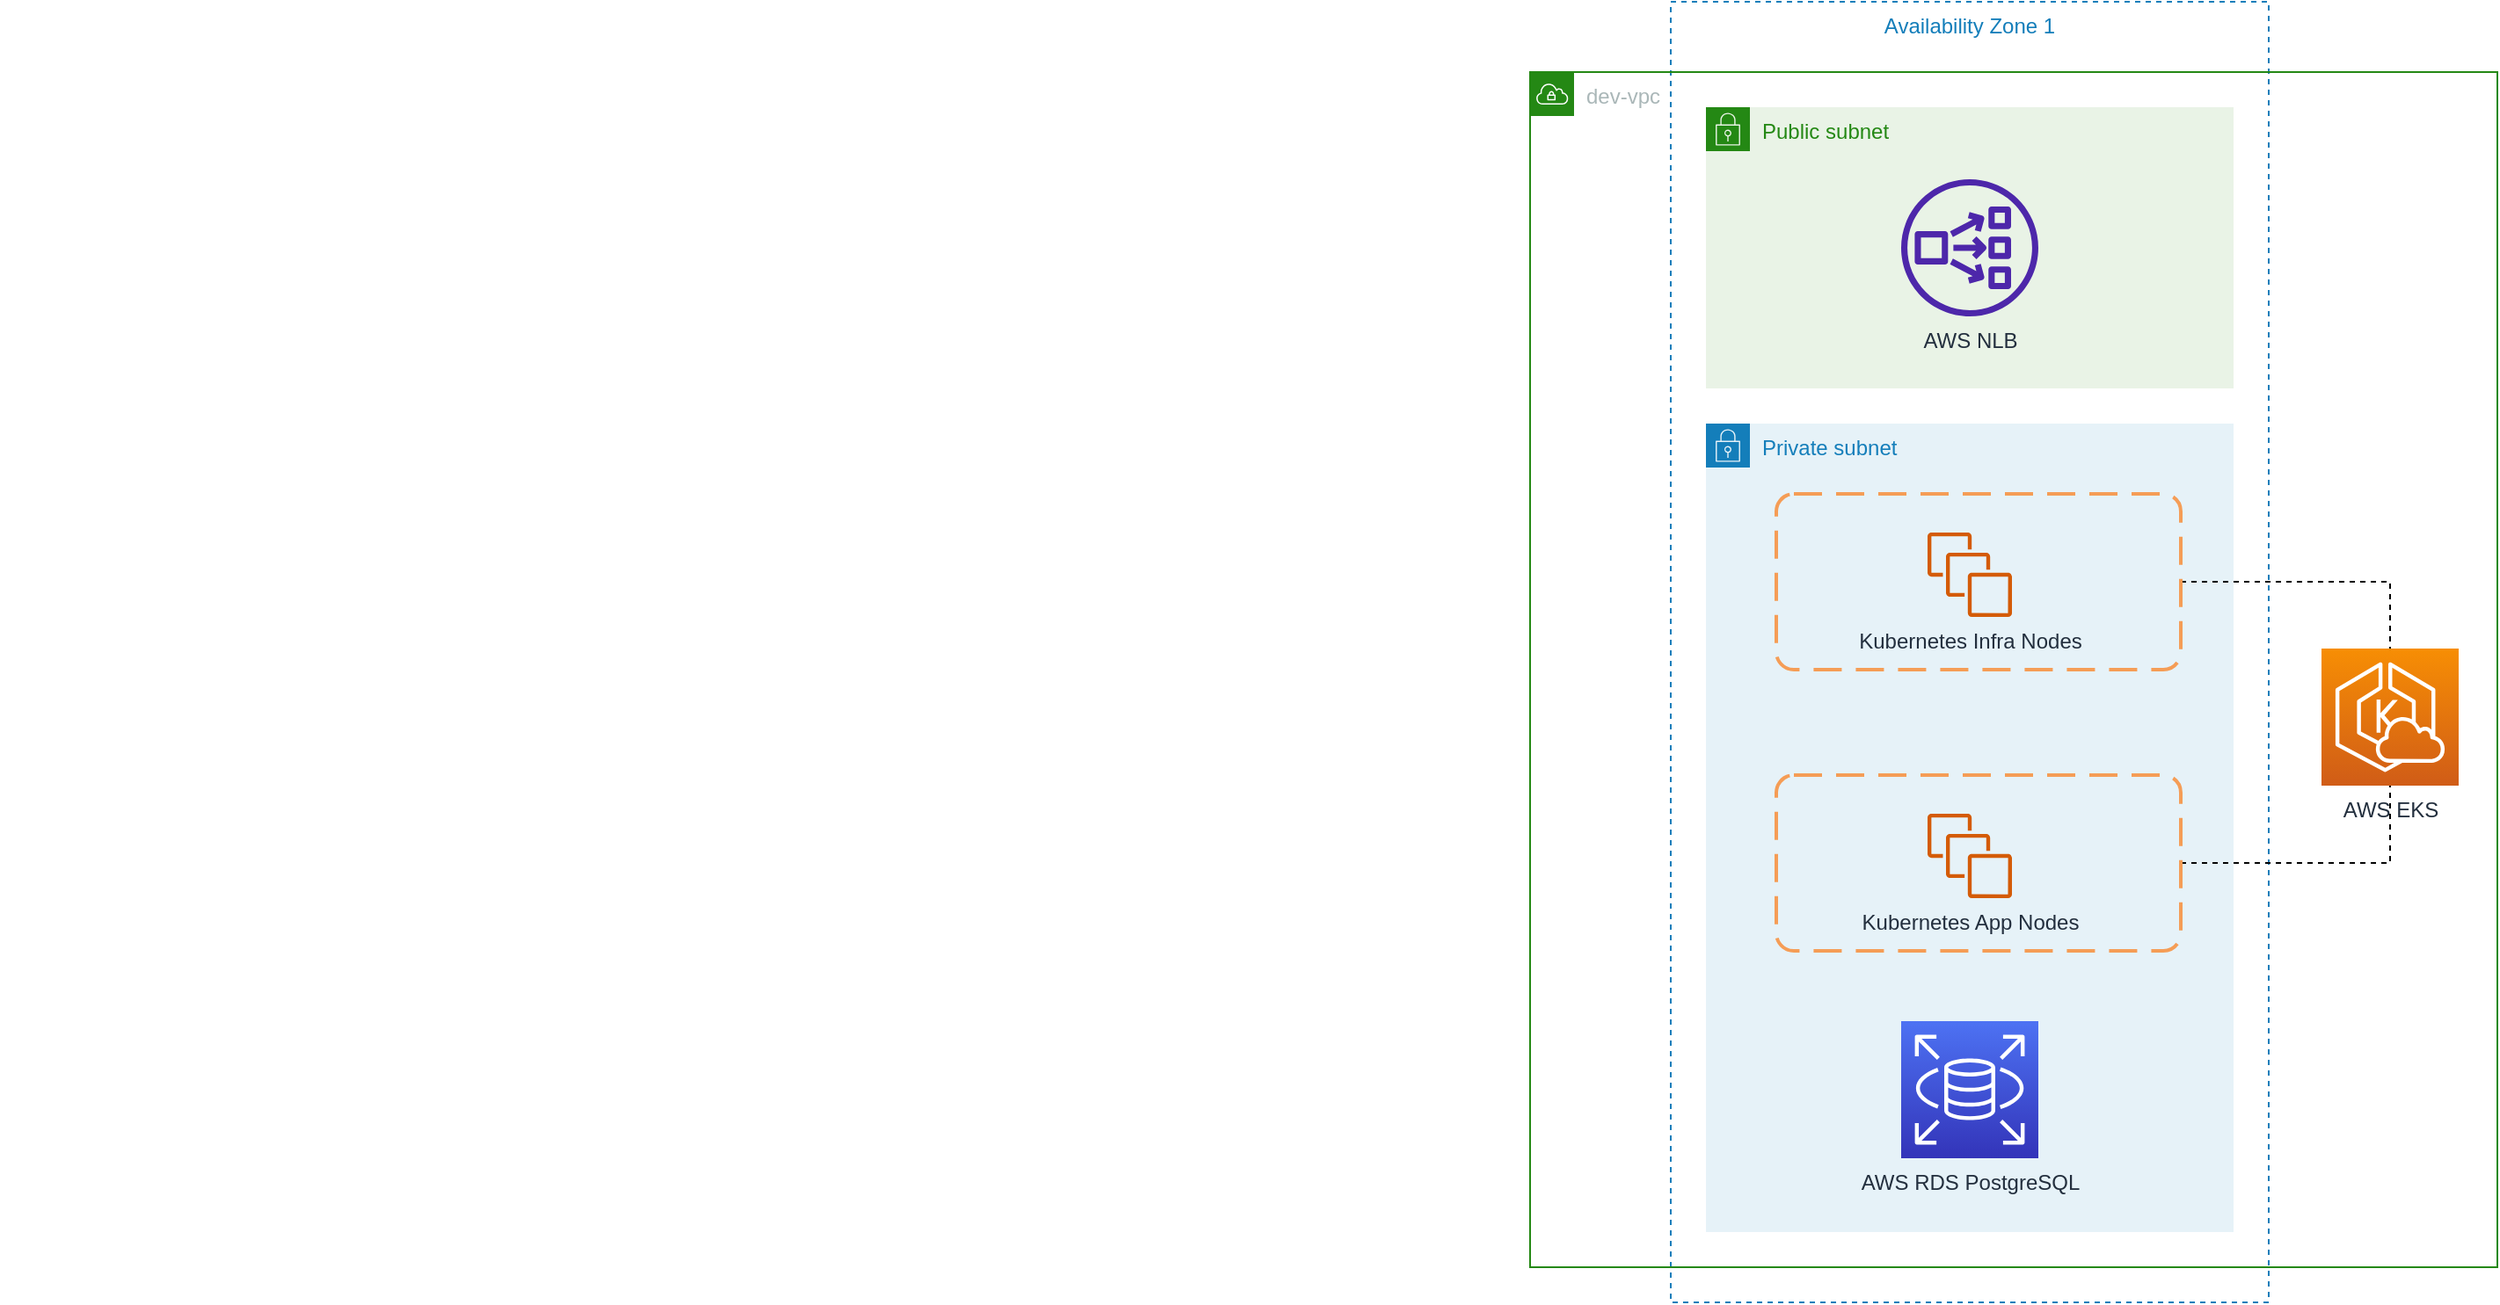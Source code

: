 <mxfile version="22.0.8" type="github" pages="2">
  <diagram name="Dev" id="1OsnL1P3q5gQ_nWTbh-I">
    <mxGraphModel dx="3981" dy="-5011" grid="1" gridSize="10" guides="1" tooltips="1" connect="1" arrows="1" fold="1" page="1" pageScale="1" pageWidth="1169" pageHeight="827" math="0" shadow="0">
      <root>
        <mxCell id="0" />
        <mxCell id="1" parent="0" />
        <mxCell id="4X6lf_80cl69Xy9Axqj3-61" value="" style="group" vertex="1" connectable="0" parent="1">
          <mxGeometry x="-1900" y="6250" width="1420" height="740" as="geometry" />
        </mxCell>
        <mxCell id="4X6lf_80cl69Xy9Axqj3-62" value="Availability Zone 1" style="fillColor=none;strokeColor=#147EBA;dashed=1;verticalAlign=top;fontStyle=0;fontColor=#147EBA;" vertex="1" parent="4X6lf_80cl69Xy9Axqj3-61">
          <mxGeometry x="950" width="340" height="740" as="geometry" />
        </mxCell>
        <mxCell id="4X6lf_80cl69Xy9Axqj3-63" value="dev-vpc" style="points=[[0,0],[0.25,0],[0.5,0],[0.75,0],[1,0],[1,0.25],[1,0.5],[1,0.75],[1,1],[0.75,1],[0.5,1],[0.25,1],[0,1],[0,0.75],[0,0.5],[0,0.25]];outlineConnect=0;gradientColor=none;html=1;whiteSpace=wrap;fontSize=12;fontStyle=0;shape=mxgraph.aws4.group;grIcon=mxgraph.aws4.group_vpc;strokeColor=#248814;fillColor=none;verticalAlign=top;align=left;spacingLeft=30;fontColor=#AAB7B8;dashed=0;" vertex="1" parent="4X6lf_80cl69Xy9Axqj3-61">
          <mxGeometry x="870" y="40" width="550" height="680" as="geometry" />
        </mxCell>
        <mxCell id="4X6lf_80cl69Xy9Axqj3-67" value="AWS EKS" style="sketch=0;points=[[0,0,0],[0.25,0,0],[0.5,0,0],[0.75,0,0],[1,0,0],[0,1,0],[0.25,1,0],[0.5,1,0],[0.75,1,0],[1,1,0],[0,0.25,0],[0,0.5,0],[0,0.75,0],[1,0.25,0],[1,0.5,0],[1,0.75,0]];outlineConnect=0;fontColor=#232F3E;gradientColor=#F78E04;gradientDirection=north;fillColor=#D05C17;strokeColor=#ffffff;dashed=0;verticalLabelPosition=bottom;verticalAlign=top;align=center;html=1;fontSize=12;fontStyle=0;aspect=fixed;shape=mxgraph.aws4.resourceIcon;resIcon=mxgraph.aws4.eks_cloud;" vertex="1" parent="4X6lf_80cl69Xy9Axqj3-61">
          <mxGeometry x="1320" y="368" width="78" height="78" as="geometry" />
        </mxCell>
        <mxCell id="4X6lf_80cl69Xy9Axqj3-78" value="Private subnet" style="points=[[0,0],[0.25,0],[0.5,0],[0.75,0],[1,0],[1,0.25],[1,0.5],[1,0.75],[1,1],[0.75,1],[0.5,1],[0.25,1],[0,1],[0,0.75],[0,0.5],[0,0.25]];outlineConnect=0;gradientColor=none;html=1;whiteSpace=wrap;fontSize=12;fontStyle=0;shape=mxgraph.aws4.group;grIcon=mxgraph.aws4.group_security_group;grStroke=0;strokeColor=#147EBA;fillColor=#E6F2F8;verticalAlign=top;align=left;spacingLeft=30;fontColor=#147EBA;dashed=0;" vertex="1" parent="4X6lf_80cl69Xy9Axqj3-61">
          <mxGeometry x="970" y="240" width="300" height="460" as="geometry" />
        </mxCell>
        <mxCell id="4X6lf_80cl69Xy9Axqj3-77" value="AWS RDS PostgreSQL" style="sketch=0;points=[[0,0,0],[0.25,0,0],[0.5,0,0],[0.75,0,0],[1,0,0],[0,1,0],[0.25,1,0],[0.5,1,0],[0.75,1,0],[1,1,0],[0,0.25,0],[0,0.5,0],[0,0.75,0],[1,0.25,0],[1,0.5,0],[1,0.75,0]];outlineConnect=0;fontColor=#232F3E;gradientColor=#4D72F3;gradientDirection=north;fillColor=#3334B9;strokeColor=#ffffff;dashed=0;verticalLabelPosition=bottom;verticalAlign=top;align=center;html=1;fontSize=12;fontStyle=0;aspect=fixed;shape=mxgraph.aws4.resourceIcon;resIcon=mxgraph.aws4.rds;" vertex="1" parent="4X6lf_80cl69Xy9Axqj3-61">
          <mxGeometry x="1081" y="580" width="78" height="78" as="geometry" />
        </mxCell>
        <mxCell id="4X6lf_80cl69Xy9Axqj3-79" value="Kubernetes App Nodes" style="sketch=0;outlineConnect=0;fontColor=#232F3E;gradientColor=none;fillColor=#D45B07;strokeColor=none;dashed=0;verticalLabelPosition=bottom;verticalAlign=top;align=center;html=1;fontSize=12;fontStyle=0;aspect=fixed;pointerEvents=1;shape=mxgraph.aws4.instances;" vertex="1" parent="4X6lf_80cl69Xy9Axqj3-61">
          <mxGeometry x="1096" y="462" width="48" height="48" as="geometry" />
        </mxCell>
        <mxCell id="4X6lf_80cl69Xy9Axqj3-80" value="Kubernetes Infra Nodes" style="sketch=0;outlineConnect=0;fontColor=#232F3E;gradientColor=none;fillColor=#D45B07;strokeColor=none;dashed=0;verticalLabelPosition=bottom;verticalAlign=top;align=center;html=1;fontSize=12;fontStyle=0;aspect=fixed;pointerEvents=1;shape=mxgraph.aws4.instances;" vertex="1" parent="4X6lf_80cl69Xy9Axqj3-61">
          <mxGeometry x="1096" y="302" width="48" height="48" as="geometry" />
        </mxCell>
        <mxCell id="4X6lf_80cl69Xy9Axqj3-81" style="edgeStyle=orthogonalEdgeStyle;rounded=0;orthogonalLoop=1;jettySize=auto;html=1;entryX=0.5;entryY=1;entryDx=0;entryDy=0;entryPerimeter=0;dashed=1;endArrow=none;endFill=0;" edge="1" parent="4X6lf_80cl69Xy9Axqj3-61" source="4X6lf_80cl69Xy9Axqj3-89" target="4X6lf_80cl69Xy9Axqj3-67">
          <mxGeometry relative="1" as="geometry" />
        </mxCell>
        <mxCell id="4X6lf_80cl69Xy9Axqj3-86" value="Public subnet" style="points=[[0,0],[0.25,0],[0.5,0],[0.75,0],[1,0],[1,0.25],[1,0.5],[1,0.75],[1,1],[0.75,1],[0.5,1],[0.25,1],[0,1],[0,0.75],[0,0.5],[0,0.25]];outlineConnect=0;gradientColor=none;html=1;whiteSpace=wrap;fontSize=12;fontStyle=0;shape=mxgraph.aws4.group;grIcon=mxgraph.aws4.group_security_group;grStroke=0;strokeColor=#248814;fillColor=#E9F3E6;verticalAlign=top;align=left;spacingLeft=30;fontColor=#248814;dashed=0;" vertex="1" parent="4X6lf_80cl69Xy9Axqj3-61">
          <mxGeometry x="970" y="60" width="300" height="160" as="geometry" />
        </mxCell>
        <mxCell id="4X6lf_80cl69Xy9Axqj3-87" value="AWS NLB" style="sketch=0;outlineConnect=0;fontColor=#232F3E;gradientColor=none;fillColor=#4D27AA;strokeColor=none;dashed=0;verticalLabelPosition=bottom;verticalAlign=top;align=center;html=1;fontSize=12;fontStyle=0;aspect=fixed;pointerEvents=1;shape=mxgraph.aws4.network_load_balancer;" vertex="1" parent="4X6lf_80cl69Xy9Axqj3-61">
          <mxGeometry x="1081" y="101" width="78" height="78" as="geometry" />
        </mxCell>
        <mxCell id="4X6lf_80cl69Xy9Axqj3-88" style="edgeStyle=orthogonalEdgeStyle;rounded=0;orthogonalLoop=1;jettySize=auto;html=1;entryX=0.5;entryY=0;entryDx=0;entryDy=0;entryPerimeter=0;dashed=1;endArrow=none;endFill=0;" edge="1" parent="4X6lf_80cl69Xy9Axqj3-61" source="4X6lf_80cl69Xy9Axqj3-90" target="4X6lf_80cl69Xy9Axqj3-67">
          <mxGeometry relative="1" as="geometry" />
        </mxCell>
        <mxCell id="4X6lf_80cl69Xy9Axqj3-89" value="" style="rounded=1;arcSize=10;dashed=1;strokeColor=#F59D56;fillColor=none;gradientColor=none;dashPattern=8 4;strokeWidth=2;" vertex="1" parent="4X6lf_80cl69Xy9Axqj3-61">
          <mxGeometry x="1010" y="440" width="230" height="100" as="geometry" />
        </mxCell>
        <mxCell id="4X6lf_80cl69Xy9Axqj3-90" value="" style="rounded=1;arcSize=10;dashed=1;strokeColor=#F59D56;fillColor=none;gradientColor=none;dashPattern=8 4;strokeWidth=2;" vertex="1" parent="4X6lf_80cl69Xy9Axqj3-61">
          <mxGeometry x="1010" y="280" width="230" height="100" as="geometry" />
        </mxCell>
      </root>
    </mxGraphModel>
  </diagram>
  <diagram name="Prod" id="3Y-H1owEjNVSjy2jUERc">
    <mxGraphModel dx="4131" dy="-4940" grid="1" gridSize="10" guides="1" tooltips="1" connect="1" arrows="1" fold="1" page="1" pageScale="1" pageWidth="1169" pageHeight="827" math="0" shadow="0">
      <root>
        <mxCell id="ypzo87VW0x2QirzGRwND-0" />
        <mxCell id="ypzo87VW0x2QirzGRwND-1" parent="ypzo87VW0x2QirzGRwND-0" />
        <mxCell id="ypzo87VW0x2QirzGRwND-2" value="" style="group" vertex="1" connectable="0" parent="ypzo87VW0x2QirzGRwND-1">
          <mxGeometry x="-1900" y="6250" width="1420" height="740" as="geometry" />
        </mxCell>
        <mxCell id="_y77o_yyIrxw8RkE4tqS-81" style="edgeStyle=none;rounded=0;orthogonalLoop=1;jettySize=auto;html=1;exitX=0.5;exitY=0;exitDx=0;exitDy=0;" edge="1" parent="ypzo87VW0x2QirzGRwND-2" source="ypzo87VW0x2QirzGRwND-3">
          <mxGeometry relative="1" as="geometry">
            <mxPoint x="710" y="-70" as="targetPoint" />
          </mxGeometry>
        </mxCell>
        <mxCell id="ypzo87VW0x2QirzGRwND-3" value="Availability Zone 3" style="fillColor=none;strokeColor=#147EBA;dashed=1;verticalAlign=top;fontStyle=0;fontColor=#147EBA;" vertex="1" parent="ypzo87VW0x2QirzGRwND-2">
          <mxGeometry x="950" width="340" height="740" as="geometry" />
        </mxCell>
        <mxCell id="ypzo87VW0x2QirzGRwND-4" value="prod-vpc" style="points=[[0,0],[0.25,0],[0.5,0],[0.75,0],[1,0],[1,0.25],[1,0.5],[1,0.75],[1,1],[0.75,1],[0.5,1],[0.25,1],[0,1],[0,0.75],[0,0.5],[0,0.25]];outlineConnect=0;gradientColor=none;html=1;whiteSpace=wrap;fontSize=12;fontStyle=0;shape=mxgraph.aws4.group;grIcon=mxgraph.aws4.group_vpc;strokeColor=#248814;fillColor=none;verticalAlign=top;align=left;spacingLeft=30;fontColor=#AAB7B8;dashed=0;" vertex="1" parent="ypzo87VW0x2QirzGRwND-2">
          <mxGeometry y="40" width="1420" height="680" as="geometry" />
        </mxCell>
        <mxCell id="_y77o_yyIrxw8RkE4tqS-83" style="edgeStyle=none;rounded=0;orthogonalLoop=1;jettySize=auto;html=1;exitX=0.25;exitY=0;exitDx=0;exitDy=0;" edge="1" parent="ypzo87VW0x2QirzGRwND-2" source="ypzo87VW0x2QirzGRwND-5">
          <mxGeometry relative="1" as="geometry">
            <mxPoint x="610" y="-80" as="targetPoint" />
          </mxGeometry>
        </mxCell>
        <mxCell id="ypzo87VW0x2QirzGRwND-5" value="Availability Zone 1" style="fillColor=none;strokeColor=#147EBA;dashed=1;verticalAlign=top;fontStyle=0;fontColor=#147EBA;" vertex="1" parent="ypzo87VW0x2QirzGRwND-2">
          <mxGeometry x="110" width="340" height="740" as="geometry" />
        </mxCell>
        <mxCell id="ypzo87VW0x2QirzGRwND-6" value="Public subnet" style="points=[[0,0],[0.25,0],[0.5,0],[0.75,0],[1,0],[1,0.25],[1,0.5],[1,0.75],[1,1],[0.75,1],[0.5,1],[0.25,1],[0,1],[0,0.75],[0,0.5],[0,0.25]];outlineConnect=0;gradientColor=none;html=1;whiteSpace=wrap;fontSize=12;fontStyle=0;shape=mxgraph.aws4.group;grIcon=mxgraph.aws4.group_security_group;grStroke=0;strokeColor=#248814;fillColor=#E9F3E6;verticalAlign=top;align=left;spacingLeft=30;fontColor=#248814;dashed=0;" vertex="1" parent="ypzo87VW0x2QirzGRwND-2">
          <mxGeometry x="130" y="60" width="300" height="160" as="geometry" />
        </mxCell>
        <mxCell id="ypzo87VW0x2QirzGRwND-7" value="ASG&lt;br&gt;Managed Node Group" style="sketch=0;points=[[0,0,0],[0.25,0,0],[0.5,0,0],[0.75,0,0],[1,0,0],[0,1,0],[0.25,1,0],[0.5,1,0],[0.75,1,0],[1,1,0],[0,0.25,0],[0,0.5,0],[0,0.75,0],[1,0.25,0],[1,0.5,0],[1,0.75,0]];outlineConnect=0;fontColor=#232F3E;gradientColor=#F78E04;gradientDirection=north;fillColor=#D05C17;strokeColor=#ffffff;dashed=0;verticalLabelPosition=bottom;verticalAlign=top;align=center;html=1;fontSize=12;fontStyle=0;aspect=fixed;shape=mxgraph.aws4.resourceIcon;resIcon=mxgraph.aws4.auto_scaling2;" vertex="1" parent="ypzo87VW0x2QirzGRwND-2">
          <mxGeometry x="498" y="451" width="50" height="50" as="geometry" />
        </mxCell>
        <mxCell id="ypzo87VW0x2QirzGRwND-8" value="AWS EKS" style="sketch=0;points=[[0,0,0],[0.25,0,0],[0.5,0,0],[0.75,0,0],[1,0,0],[0,1,0],[0.25,1,0],[0.5,1,0],[0.75,1,0],[1,1,0],[0,0.25,0],[0,0.5,0],[0,0.75,0],[1,0.25,0],[1,0.5,0],[1,0.75,0]];outlineConnect=0;fontColor=#232F3E;gradientColor=#F78E04;gradientDirection=north;fillColor=#D05C17;strokeColor=#ffffff;dashed=0;verticalLabelPosition=bottom;verticalAlign=top;align=center;html=1;fontSize=12;fontStyle=0;aspect=fixed;shape=mxgraph.aws4.resourceIcon;resIcon=mxgraph.aws4.eks_cloud;" vertex="1" parent="ypzo87VW0x2QirzGRwND-2">
          <mxGeometry x="1320" y="368" width="78" height="78" as="geometry" />
        </mxCell>
        <mxCell id="ypzo87VW0x2QirzGRwND-9" value="ASG&lt;br&gt;Managed Node Group" style="sketch=0;points=[[0,0,0],[0.25,0,0],[0.5,0,0],[0.75,0,0],[1,0,0],[0,1,0],[0.25,1,0],[0.5,1,0],[0.75,1,0],[1,1,0],[0,0.25,0],[0,0.5,0],[0,0.75,0],[1,0.25,0],[1,0.5,0],[1,0.75,0]];outlineConnect=0;fontColor=#232F3E;gradientColor=#F78E04;gradientDirection=north;fillColor=#D05C17;strokeColor=#ffffff;dashed=0;verticalLabelPosition=bottom;verticalAlign=top;align=center;html=1;fontSize=12;fontStyle=0;aspect=fixed;shape=mxgraph.aws4.resourceIcon;resIcon=mxgraph.aws4.auto_scaling2;" vertex="1" parent="ypzo87VW0x2QirzGRwND-2">
          <mxGeometry x="498" y="292" width="50" height="50" as="geometry" />
        </mxCell>
        <mxCell id="ypzo87VW0x2QirzGRwND-10" value="Private subnet" style="points=[[0,0],[0.25,0],[0.5,0],[0.75,0],[1,0],[1,0.25],[1,0.5],[1,0.75],[1,1],[0.75,1],[0.5,1],[0.25,1],[0,1],[0,0.75],[0,0.5],[0,0.25]];outlineConnect=0;gradientColor=none;html=1;whiteSpace=wrap;fontSize=12;fontStyle=0;shape=mxgraph.aws4.group;grIcon=mxgraph.aws4.group_security_group;grStroke=0;strokeColor=#147EBA;fillColor=#E6F2F8;verticalAlign=top;align=left;spacingLeft=30;fontColor=#147EBA;dashed=0;" vertex="1" parent="ypzo87VW0x2QirzGRwND-2">
          <mxGeometry x="130" y="240" width="300" height="460" as="geometry" />
        </mxCell>
        <mxCell id="ypzo87VW0x2QirzGRwND-11" value="Kubernetes App Nodes" style="sketch=0;outlineConnect=0;fontColor=#232F3E;gradientColor=none;fillColor=#D45B07;strokeColor=none;dashed=0;verticalLabelPosition=bottom;verticalAlign=top;align=center;html=1;fontSize=12;fontStyle=0;aspect=fixed;pointerEvents=1;shape=mxgraph.aws4.instances;" vertex="1" parent="ypzo87VW0x2QirzGRwND-2">
          <mxGeometry x="256" y="452" width="48" height="48" as="geometry" />
        </mxCell>
        <mxCell id="ypzo87VW0x2QirzGRwND-12" value="AWS RDS PostgreSQL" style="sketch=0;points=[[0,0,0],[0.25,0,0],[0.5,0,0],[0.75,0,0],[1,0,0],[0,1,0],[0.25,1,0],[0.5,1,0],[0.75,1,0],[1,1,0],[0,0.25,0],[0,0.5,0],[0,0.75,0],[1,0.25,0],[1,0.5,0],[1,0.75,0]];outlineConnect=0;fontColor=#232F3E;gradientColor=#4D72F3;gradientDirection=north;fillColor=#3334B9;strokeColor=#ffffff;dashed=0;verticalLabelPosition=bottom;verticalAlign=top;align=center;html=1;fontSize=12;fontStyle=0;aspect=fixed;shape=mxgraph.aws4.resourceIcon;resIcon=mxgraph.aws4.rds;" vertex="1" parent="ypzo87VW0x2QirzGRwND-2">
          <mxGeometry x="163" y="580" width="78" height="78" as="geometry" />
        </mxCell>
        <mxCell id="ypzo87VW0x2QirzGRwND-13" value="Kubernetes Infra Nodes" style="sketch=0;outlineConnect=0;fontColor=#232F3E;gradientColor=none;fillColor=#D45B07;strokeColor=none;dashed=0;verticalLabelPosition=bottom;verticalAlign=top;align=center;html=1;fontSize=12;fontStyle=0;aspect=fixed;pointerEvents=1;shape=mxgraph.aws4.instances;" vertex="1" parent="ypzo87VW0x2QirzGRwND-2">
          <mxGeometry x="256" y="292" width="48" height="48" as="geometry" />
        </mxCell>
        <mxCell id="_y77o_yyIrxw8RkE4tqS-80" style="edgeStyle=none;rounded=0;orthogonalLoop=1;jettySize=auto;html=1;" edge="1" parent="ypzo87VW0x2QirzGRwND-2" source="ypzo87VW0x2QirzGRwND-14">
          <mxGeometry relative="1" as="geometry">
            <mxPoint x="660" y="-50" as="targetPoint" />
          </mxGeometry>
        </mxCell>
        <mxCell id="ypzo87VW0x2QirzGRwND-14" value="Availability Zone 2" style="fillColor=none;strokeColor=#147EBA;dashed=1;verticalAlign=top;fontStyle=0;fontColor=#147EBA;" vertex="1" parent="ypzo87VW0x2QirzGRwND-2">
          <mxGeometry x="590" width="340" height="740" as="geometry" />
        </mxCell>
        <mxCell id="ypzo87VW0x2QirzGRwND-15" value="Private subnet" style="points=[[0,0],[0.25,0],[0.5,0],[0.75,0],[1,0],[1,0.25],[1,0.5],[1,0.75],[1,1],[0.75,1],[0.5,1],[0.25,1],[0,1],[0,0.75],[0,0.5],[0,0.25]];outlineConnect=0;gradientColor=none;html=1;whiteSpace=wrap;fontSize=12;fontStyle=0;shape=mxgraph.aws4.group;grIcon=mxgraph.aws4.group_security_group;grStroke=0;strokeColor=#147EBA;fillColor=#E6F2F8;verticalAlign=top;align=left;spacingLeft=30;fontColor=#147EBA;dashed=0;" vertex="1" parent="ypzo87VW0x2QirzGRwND-2">
          <mxGeometry x="610" y="240" width="300" height="460" as="geometry" />
        </mxCell>
        <mxCell id="ypzo87VW0x2QirzGRwND-16" value="Kubernetes App Nodes" style="sketch=0;outlineConnect=0;fontColor=#232F3E;gradientColor=none;fillColor=#D45B07;strokeColor=none;dashed=0;verticalLabelPosition=bottom;verticalAlign=top;align=center;html=1;fontSize=12;fontStyle=0;aspect=fixed;pointerEvents=1;shape=mxgraph.aws4.instances;" vertex="1" parent="ypzo87VW0x2QirzGRwND-2">
          <mxGeometry x="745" y="462" width="48" height="48" as="geometry" />
        </mxCell>
        <mxCell id="ypzo87VW0x2QirzGRwND-17" value="Kubernetes Infra Nodes" style="sketch=0;outlineConnect=0;fontColor=#232F3E;gradientColor=none;fillColor=#D45B07;strokeColor=none;dashed=0;verticalLabelPosition=bottom;verticalAlign=top;align=center;html=1;fontSize=12;fontStyle=0;aspect=fixed;pointerEvents=1;shape=mxgraph.aws4.instances;" vertex="1" parent="ypzo87VW0x2QirzGRwND-2">
          <mxGeometry x="745" y="302" width="48" height="48" as="geometry" />
        </mxCell>
        <mxCell id="ypzo87VW0x2QirzGRwND-18" value="AWS RDS PostgreSQL" style="sketch=0;points=[[0,0,0],[0.25,0,0],[0.5,0,0],[0.75,0,0],[1,0,0],[0,1,0],[0.25,1,0],[0.5,1,0],[0.75,1,0],[1,1,0],[0,0.25,0],[0,0.5,0],[0,0.75,0],[1,0.25,0],[1,0.5,0],[1,0.75,0]];outlineConnect=0;fontColor=#232F3E;gradientColor=#4D72F3;gradientDirection=north;fillColor=#3334B9;strokeColor=#ffffff;dashed=0;verticalLabelPosition=bottom;verticalAlign=top;align=center;html=1;fontSize=12;fontStyle=0;aspect=fixed;shape=mxgraph.aws4.resourceIcon;resIcon=mxgraph.aws4.rds;" vertex="1" parent="ypzo87VW0x2QirzGRwND-2">
          <mxGeometry x="643" y="580" width="78" height="78" as="geometry" />
        </mxCell>
        <mxCell id="ypzo87VW0x2QirzGRwND-19" value="Private subnet" style="points=[[0,0],[0.25,0],[0.5,0],[0.75,0],[1,0],[1,0.25],[1,0.5],[1,0.75],[1,1],[0.75,1],[0.5,1],[0.25,1],[0,1],[0,0.75],[0,0.5],[0,0.25]];outlineConnect=0;gradientColor=none;html=1;whiteSpace=wrap;fontSize=12;fontStyle=0;shape=mxgraph.aws4.group;grIcon=mxgraph.aws4.group_security_group;grStroke=0;strokeColor=#147EBA;fillColor=#E6F2F8;verticalAlign=top;align=left;spacingLeft=30;fontColor=#147EBA;dashed=0;" vertex="1" parent="ypzo87VW0x2QirzGRwND-2">
          <mxGeometry x="970" y="240" width="300" height="460" as="geometry" />
        </mxCell>
        <mxCell id="ypzo87VW0x2QirzGRwND-20" value="Kubernetes App Nodes" style="sketch=0;outlineConnect=0;fontColor=#232F3E;gradientColor=none;fillColor=#D45B07;strokeColor=none;dashed=0;verticalLabelPosition=bottom;verticalAlign=top;align=center;html=1;fontSize=12;fontStyle=0;aspect=fixed;pointerEvents=1;shape=mxgraph.aws4.instances;" vertex="1" parent="ypzo87VW0x2QirzGRwND-2">
          <mxGeometry x="1096" y="462" width="48" height="48" as="geometry" />
        </mxCell>
        <mxCell id="ypzo87VW0x2QirzGRwND-21" value="Kubernetes Infra Nodes" style="sketch=0;outlineConnect=0;fontColor=#232F3E;gradientColor=none;fillColor=#D45B07;strokeColor=none;dashed=0;verticalLabelPosition=bottom;verticalAlign=top;align=center;html=1;fontSize=12;fontStyle=0;aspect=fixed;pointerEvents=1;shape=mxgraph.aws4.instances;" vertex="1" parent="ypzo87VW0x2QirzGRwND-2">
          <mxGeometry x="1096" y="302" width="48" height="48" as="geometry" />
        </mxCell>
        <mxCell id="ypzo87VW0x2QirzGRwND-22" style="edgeStyle=orthogonalEdgeStyle;rounded=0;orthogonalLoop=1;jettySize=auto;html=1;entryX=0.5;entryY=1;entryDx=0;entryDy=0;entryPerimeter=0;dashed=1;endArrow=none;endFill=0;" edge="1" parent="ypzo87VW0x2QirzGRwND-2" source="ypzo87VW0x2QirzGRwND-30" target="ypzo87VW0x2QirzGRwND-8">
          <mxGeometry relative="1" as="geometry" />
        </mxCell>
        <mxCell id="ypzo87VW0x2QirzGRwND-25" value="Public subnet" style="points=[[0,0],[0.25,0],[0.5,0],[0.75,0],[1,0],[1,0.25],[1,0.5],[1,0.75],[1,1],[0.75,1],[0.5,1],[0.25,1],[0,1],[0,0.75],[0,0.5],[0,0.25]];outlineConnect=0;gradientColor=none;html=1;whiteSpace=wrap;fontSize=12;fontStyle=0;shape=mxgraph.aws4.group;grIcon=mxgraph.aws4.group_security_group;grStroke=0;strokeColor=#248814;fillColor=#E9F3E6;verticalAlign=top;align=left;spacingLeft=30;fontColor=#248814;dashed=0;" vertex="1" parent="ypzo87VW0x2QirzGRwND-2">
          <mxGeometry x="610" y="60" width="300" height="160" as="geometry" />
        </mxCell>
        <mxCell id="ypzo87VW0x2QirzGRwND-27" value="Public subnet" style="points=[[0,0],[0.25,0],[0.5,0],[0.75,0],[1,0],[1,0.25],[1,0.5],[1,0.75],[1,1],[0.75,1],[0.5,1],[0.25,1],[0,1],[0,0.75],[0,0.5],[0,0.25]];outlineConnect=0;gradientColor=none;html=1;whiteSpace=wrap;fontSize=12;fontStyle=0;shape=mxgraph.aws4.group;grIcon=mxgraph.aws4.group_security_group;grStroke=0;strokeColor=#248814;fillColor=#E9F3E6;verticalAlign=top;align=left;spacingLeft=30;fontColor=#248814;dashed=0;" vertex="1" parent="ypzo87VW0x2QirzGRwND-2">
          <mxGeometry x="970" y="60" width="300" height="160" as="geometry" />
        </mxCell>
        <mxCell id="ypzo87VW0x2QirzGRwND-29" style="edgeStyle=orthogonalEdgeStyle;rounded=0;orthogonalLoop=1;jettySize=auto;html=1;entryX=0.5;entryY=0;entryDx=0;entryDy=0;entryPerimeter=0;dashed=1;endArrow=none;endFill=0;" edge="1" parent="ypzo87VW0x2QirzGRwND-2" source="ypzo87VW0x2QirzGRwND-31" target="ypzo87VW0x2QirzGRwND-8">
          <mxGeometry relative="1" as="geometry" />
        </mxCell>
        <mxCell id="ypzo87VW0x2QirzGRwND-30" value="" style="rounded=1;arcSize=10;dashed=1;strokeColor=#F59D56;fillColor=none;gradientColor=none;dashPattern=8 4;strokeWidth=2;" vertex="1" parent="ypzo87VW0x2QirzGRwND-2">
          <mxGeometry x="162" y="440" width="1078" height="100" as="geometry" />
        </mxCell>
        <mxCell id="ypzo87VW0x2QirzGRwND-31" value="" style="rounded=1;arcSize=10;dashed=1;strokeColor=#F59D56;fillColor=none;gradientColor=none;dashPattern=8 4;strokeWidth=2;" vertex="1" parent="ypzo87VW0x2QirzGRwND-2">
          <mxGeometry x="162" y="280" width="1078" height="100" as="geometry" />
        </mxCell>
        <mxCell id="GAW6Yzg7rcs8MsH4kIfk-4" value="AWS MSK" style="sketch=0;points=[[0,0,0],[0.25,0,0],[0.5,0,0],[0.75,0,0],[1,0,0],[0,1,0],[0.25,1,0],[0.5,1,0],[0.75,1,0],[1,1,0],[0,0.25,0],[0,0.5,0],[0,0.75,0],[1,0.25,0],[1,0.5,0],[1,0.75,0]];outlineConnect=0;fontColor=#232F3E;fillColor=#8C4FFF;strokeColor=#ffffff;dashed=0;verticalLabelPosition=bottom;verticalAlign=top;align=center;html=1;fontSize=12;fontStyle=0;aspect=fixed;shape=mxgraph.aws4.resourceIcon;resIcon=mxgraph.aws4.managed_streaming_for_kafka;" vertex="1" parent="ypzo87VW0x2QirzGRwND-2">
          <mxGeometry x="319" y="580" width="78" height="78" as="geometry" />
        </mxCell>
        <mxCell id="GAW6Yzg7rcs8MsH4kIfk-5" value="AWS MSK" style="sketch=0;points=[[0,0,0],[0.25,0,0],[0.5,0,0],[0.75,0,0],[1,0,0],[0,1,0],[0.25,1,0],[0.5,1,0],[0.75,1,0],[1,1,0],[0,0.25,0],[0,0.5,0],[0,0.75,0],[1,0.25,0],[1,0.5,0],[1,0.75,0]];outlineConnect=0;fontColor=#232F3E;fillColor=#8C4FFF;strokeColor=#ffffff;dashed=0;verticalLabelPosition=bottom;verticalAlign=top;align=center;html=1;fontSize=12;fontStyle=0;aspect=fixed;shape=mxgraph.aws4.resourceIcon;resIcon=mxgraph.aws4.managed_streaming_for_kafka;" vertex="1" parent="ypzo87VW0x2QirzGRwND-2">
          <mxGeometry x="799" y="580" width="78" height="78" as="geometry" />
        </mxCell>
        <mxCell id="_y77o_yyIrxw8RkE4tqS-0" value="Amazon EC2" style="sketch=0;points=[[0,0,0],[0.25,0,0],[0.5,0,0],[0.75,0,0],[1,0,0],[0,1,0],[0.25,1,0],[0.5,1,0],[0.75,1,0],[1,1,0],[0,0.25,0],[0,0.5,0],[0,0.75,0],[1,0.25,0],[1,0.5,0],[1,0.75,0]];outlineConnect=0;fontColor=#232F3E;fillColor=#ED7100;strokeColor=#ffffff;dashed=0;verticalLabelPosition=bottom;verticalAlign=top;align=center;html=1;fontSize=12;fontStyle=0;aspect=fixed;shape=mxgraph.aws4.resourceIcon;resIcon=mxgraph.aws4.ec2;" vertex="1" parent="ypzo87VW0x2QirzGRwND-2">
          <mxGeometry x="319" y="101" width="78" height="78" as="geometry" />
        </mxCell>
        <mxCell id="_y77o_yyIrxw8RkE4tqS-1" value="Amazon EC2" style="sketch=0;points=[[0,0,0],[0.25,0,0],[0.5,0,0],[0.75,0,0],[1,0,0],[0,1,0],[0.25,1,0],[0.5,1,0],[0.75,1,0],[1,1,0],[0,0.25,0],[0,0.5,0],[0,0.75,0],[1,0.25,0],[1,0.5,0],[1,0.75,0]];outlineConnect=0;fontColor=#232F3E;fillColor=#ED7100;strokeColor=#ffffff;dashed=0;verticalLabelPosition=bottom;verticalAlign=top;align=center;html=1;fontSize=12;fontStyle=0;aspect=fixed;shape=mxgraph.aws4.resourceIcon;resIcon=mxgraph.aws4.ec2;" vertex="1" parent="ypzo87VW0x2QirzGRwND-2">
          <mxGeometry x="799" y="101" width="78" height="78" as="geometry" />
        </mxCell>
        <mxCell id="_y77o_yyIrxw8RkE4tqS-2" value="Amazon EC2" style="sketch=0;points=[[0,0,0],[0.25,0,0],[0.5,0,0],[0.75,0,0],[1,0,0],[0,1,0],[0.25,1,0],[0.5,1,0],[0.75,1,0],[1,1,0],[0,0.25,0],[0,0.5,0],[0,0.75,0],[1,0.25,0],[1,0.5,0],[1,0.75,0]];outlineConnect=0;fontColor=#232F3E;fillColor=#ED7100;strokeColor=#ffffff;dashed=0;verticalLabelPosition=bottom;verticalAlign=top;align=center;html=1;fontSize=12;fontStyle=0;aspect=fixed;shape=mxgraph.aws4.resourceIcon;resIcon=mxgraph.aws4.ec2;" vertex="1" parent="ypzo87VW0x2QirzGRwND-2">
          <mxGeometry x="1162" y="101" width="78" height="78" as="geometry" />
        </mxCell>
        <mxCell id="XOr2BYAPwj3TwrIL78SF-0" value="AWS NLB" style="sketch=0;outlineConnect=0;fontColor=#232F3E;gradientColor=none;fillColor=#4D27AA;strokeColor=none;dashed=0;verticalLabelPosition=bottom;verticalAlign=top;align=center;html=1;fontSize=12;fontStyle=0;aspect=fixed;pointerEvents=1;shape=mxgraph.aws4.network_load_balancer;" vertex="1" parent="ypzo87VW0x2QirzGRwND-2">
          <mxGeometry x="1010" y="101" width="78" height="78" as="geometry" />
        </mxCell>
        <mxCell id="XOr2BYAPwj3TwrIL78SF-1" value="AWS NLB" style="sketch=0;outlineConnect=0;fontColor=#232F3E;gradientColor=none;fillColor=#4D27AA;strokeColor=none;dashed=0;verticalLabelPosition=bottom;verticalAlign=top;align=center;html=1;fontSize=12;fontStyle=0;aspect=fixed;pointerEvents=1;shape=mxgraph.aws4.network_load_balancer;" vertex="1" parent="ypzo87VW0x2QirzGRwND-2">
          <mxGeometry x="643" y="101" width="78" height="78" as="geometry" />
        </mxCell>
        <mxCell id="XOr2BYAPwj3TwrIL78SF-3" value="AWS NLB" style="sketch=0;outlineConnect=0;fontColor=#232F3E;gradientColor=none;fillColor=#4D27AA;strokeColor=none;dashed=0;verticalLabelPosition=bottom;verticalAlign=top;align=center;html=1;fontSize=12;fontStyle=0;aspect=fixed;pointerEvents=1;shape=mxgraph.aws4.network_load_balancer;" vertex="1" parent="ypzo87VW0x2QirzGRwND-2">
          <mxGeometry x="163" y="101" width="78" height="78" as="geometry" />
        </mxCell>
        <mxCell id="_y77o_yyIrxw8RkE4tqS-77" value="Amazon S3" style="sketch=0;points=[[0,0,0],[0.25,0,0],[0.5,0,0],[0.75,0,0],[1,0,0],[0,1,0],[0.25,1,0],[0.5,1,0],[0.75,1,0],[1,1,0],[0,0.25,0],[0,0.5,0],[0,0.75,0],[1,0.25,0],[1,0.5,0],[1,0.75,0]];outlineConnect=0;fontColor=#232F3E;fillColor=#7AA116;strokeColor=#ffffff;dashed=0;verticalLabelPosition=bottom;verticalAlign=top;align=center;html=1;fontSize=12;fontStyle=0;aspect=fixed;shape=mxgraph.aws4.resourceIcon;resIcon=mxgraph.aws4.s3;" vertex="1" parent="ypzo87VW0x2QirzGRwND-1">
          <mxGeometry x="-1280" y="6080" width="78" height="78" as="geometry" />
        </mxCell>
      </root>
    </mxGraphModel>
  </diagram>
</mxfile>
